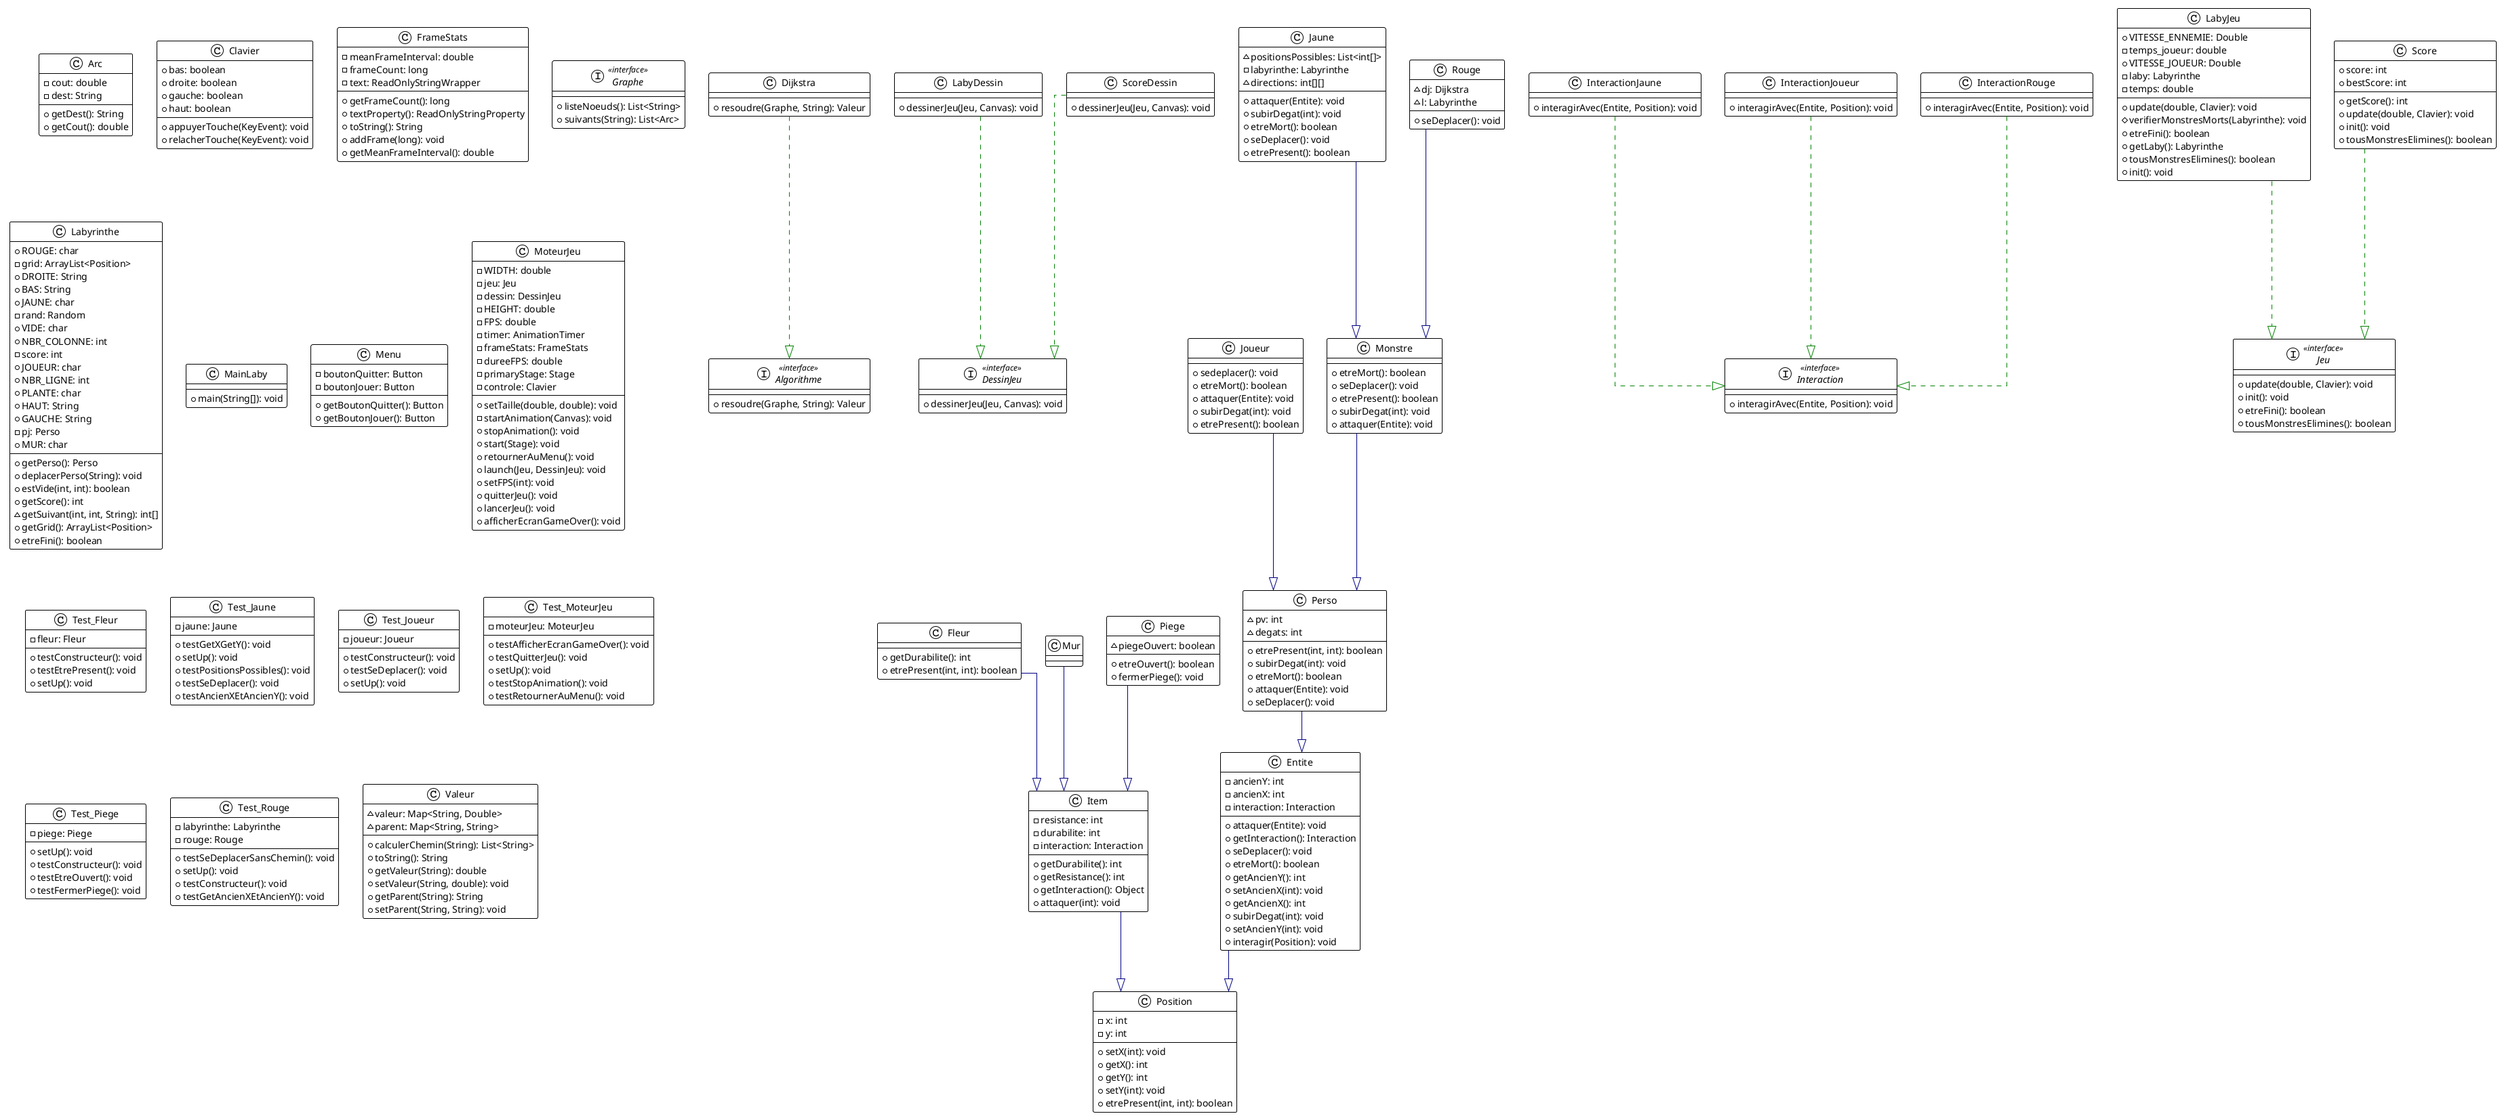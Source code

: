 @startuml

!theme plain
top to bottom direction
skinparam linetype ortho

interface Algorithme << interface >> {
  + resoudre(Graphe, String): Valeur
}
class Arc {
  - cout: double
  - dest: String
  + getDest(): String
  + getCout(): double
}
class Clavier {
  + bas: boolean
  + droite: boolean
  + gauche: boolean
  + haut: boolean
  + appuyerTouche(KeyEvent): void
  + relacherTouche(KeyEvent): void
}
interface DessinJeu << interface >> {
  + dessinerJeu(Jeu, Canvas): void
}
class Dijkstra {
  + resoudre(Graphe, String): Valeur
}
class Entite {
  - ancienY: int
  - ancienX: int
  - interaction: Interaction
  + attaquer(Entite): void
  + getInteraction(): Interaction
  + seDeplacer(): void
  + etreMort(): boolean
  + getAncienY(): int
  + setAncienX(int): void
  + getAncienX(): int
  + subirDegat(int): void
  + setAncienY(int): void
  + interagir(Position): void
}
class Fleur {
  + getDurabilite(): int
  + etrePresent(int, int): boolean
}
class FrameStats {
  - meanFrameInterval: double
  - frameCount: long
  - text: ReadOnlyStringWrapper
  + getFrameCount(): long
  + textProperty(): ReadOnlyStringProperty
  + toString(): String
  + addFrame(long): void
  + getMeanFrameInterval(): double
}
interface Graphe << interface >> {
  + listeNoeuds(): List<String>
  + suivants(String): List<Arc>
}
interface Interaction << interface >> {
  + interagirAvec(Entite, Position): void
}
class InteractionJaune {
  + interagirAvec(Entite, Position): void
}
class InteractionJoueur {
  + interagirAvec(Entite, Position): void
}
class InteractionRouge {
  + interagirAvec(Entite, Position): void
}
class Item {
  - resistance: int
  - durabilite: int
  - interaction: Interaction
  + getDurabilite(): int
  + getResistance(): int
  + getInteraction(): Object
  + attaquer(int): void
}
class Jaune {
  ~ positionsPossibles: List<int[]>
  - labyrinthe: Labyrinthe
  ~ directions: int[][]
  + attaquer(Entite): void
  + subirDegat(int): void
  + etreMort(): boolean
  + seDeplacer(): void
  + etrePresent(): boolean
}
interface Jeu << interface >> {
  + update(double, Clavier): void
  + init(): void
  + etreFini(): boolean
  + tousMonstresElimines(): boolean
}
class Joueur {
  + sedeplacer(): void
  + etreMort(): boolean
  + attaquer(Entite): void
  + subirDegat(int): void
  + etrePresent(): boolean
}
class LabyDessin {
  + dessinerJeu(Jeu, Canvas): void
}
class LabyJeu {
  + VITESSE_ENNEMIE: Double
  - temps_joueur: double
  + VITESSE_JOUEUR: Double
  - laby: Labyrinthe
  - temps: double
  + update(double, Clavier): void
  # verifierMonstresMorts(Labyrinthe): void
  + etreFini(): boolean
  + getLaby(): Labyrinthe
  + tousMonstresElimines(): boolean
  + init(): void
}
class Labyrinthe {
  + ROUGE: char
  - grid: ArrayList<Position>
  + DROITE: String
  + BAS: String
  + JAUNE: char
  - rand: Random
  + VIDE: char
  + NBR_COLONNE: int
  - score: int
  + JOUEUR: char
  + NBR_LIGNE: int
  + PLANTE: char
  + HAUT: String
  + GAUCHE: String
  - pj: Perso
  + MUR: char
  + getPerso(): Perso
  + deplacerPerso(String): void
  + estVide(int, int): boolean
  + getScore(): int
  ~ getSuivant(int, int, String): int[]
  + getGrid(): ArrayList<Position>
  + etreFini(): boolean
}
class MainLaby {
  + main(String[]): void
}
class Menu {
  - boutonQuitter: Button
  - boutonJouer: Button
  + getBoutonQuitter(): Button
  + getBoutonJouer(): Button
}
class Monstre {
  + etreMort(): boolean
  + seDeplacer(): void
  + etrePresent(): boolean
  + subirDegat(int): void
  + attaquer(Entite): void
}
class MoteurJeu {
  - WIDTH: double
  - jeu: Jeu
  - dessin: DessinJeu
  - HEIGHT: double
  - FPS: double
  - timer: AnimationTimer
  - frameStats: FrameStats
  - dureeFPS: double
  - primaryStage: Stage
  - controle: Clavier
  + setTaille(double, double): void
  - startAnimation(Canvas): void
  + stopAnimation(): void
  + start(Stage): void
  + retournerAuMenu(): void
  + launch(Jeu, DessinJeu): void
  + setFPS(int): void
  + quitterJeu(): void
  + lancerJeu(): void
  + afficherEcranGameOver(): void
}
class Mur
class Perso {
  ~ pv: int
  ~ degats: int
  + etrePresent(int, int): boolean
  + subirDegat(int): void
  + etreMort(): boolean
  + attaquer(Entite): void
  + seDeplacer(): void
}
class Piege {
  ~ piegeOuvert: boolean
  + etreOuvert(): boolean
  + fermerPiege(): void
}
class Position {
  - x: int
  - y: int
  + setX(int): void
  + getX(): int
  + getY(): int
  + setY(int): void
  + etrePresent(int, int): boolean
}
class Rouge {
  ~ dj: Dijkstra
  ~ l: Labyrinthe
  + seDeplacer(): void
}
class Score {
  + score: int
  + bestScore: int
  + getScore(): int
  + update(double, Clavier): void
  + init(): void
  + tousMonstresElimines(): boolean
}
class ScoreDessin {
  + dessinerJeu(Jeu, Canvas): void
}
class Test_Fleur {
  - fleur: Fleur
  + testConstructeur(): void
  + testEtrePresent(): void
  + setUp(): void
}
class Test_Jaune {
  - jaune: Jaune
  + testGetXGetY(): void
  + setUp(): void
  + testPositionsPossibles(): void
  + testSeDeplacer(): void
  + testAncienXEtAncienY(): void
}
class Test_Joueur {
  - joueur: Joueur
  + testConstructeur(): void
  + testSeDeplacer(): void
  + setUp(): void
}
class Test_MoteurJeu {
  - moteurJeu: MoteurJeu
  + testAfficherEcranGameOver(): void
  + testQuitterJeu(): void
  + setUp(): void
  + testStopAnimation(): void
  + testRetournerAuMenu(): void
}
class Test_Piege {
  - piege: Piege
  + setUp(): void
  + testConstructeur(): void
  + testEtreOuvert(): void
  + testFermerPiege(): void
}
class Test_Rouge {
  - labyrinthe: Labyrinthe
  - rouge: Rouge
  + testSeDeplacerSansChemin(): void
  + setUp(): void
  + testConstructeur(): void
  + testGetAncienXEtAncienY(): void
}
class Valeur {
  ~ valeur: Map<String, Double>
  ~ parent: Map<String, String>
  + calculerChemin(String): List<String>
  + toString(): String
  + getValeur(String): double
  + setValeur(String, double): void
  + getParent(String): String
  + setParent(String, String): void
}

Dijkstra           -[#008200,dashed]-^  Algorithme        
Entite             -[#000082,plain]-^  Position          
Fleur              -[#000082,plain]-^  Item              
InteractionJaune   -[#008200,dashed]-^  Interaction       
InteractionJoueur  -[#008200,dashed]-^  Interaction       
InteractionRouge   -[#008200,dashed]-^  Interaction       
Item               -[#000082,plain]-^  Position          
Jaune              -[#000082,plain]-^  Monstre           
Joueur             -[#000082,plain]-^  Perso             
LabyDessin         -[#008200,dashed]-^  DessinJeu         
LabyJeu            -[#008200,dashed]-^  Jeu               
Monstre            -[#000082,plain]-^  Perso             
Mur                -[#000082,plain]-^  Item              
Perso              -[#000082,plain]-^  Entite            
Piege              -[#000082,plain]-^  Item              
Rouge              -[#000082,plain]-^  Monstre           
Score              -[#008200,dashed]-^  Jeu               
ScoreDessin        -[#008200,dashed]-^  DessinJeu         
@enduml
